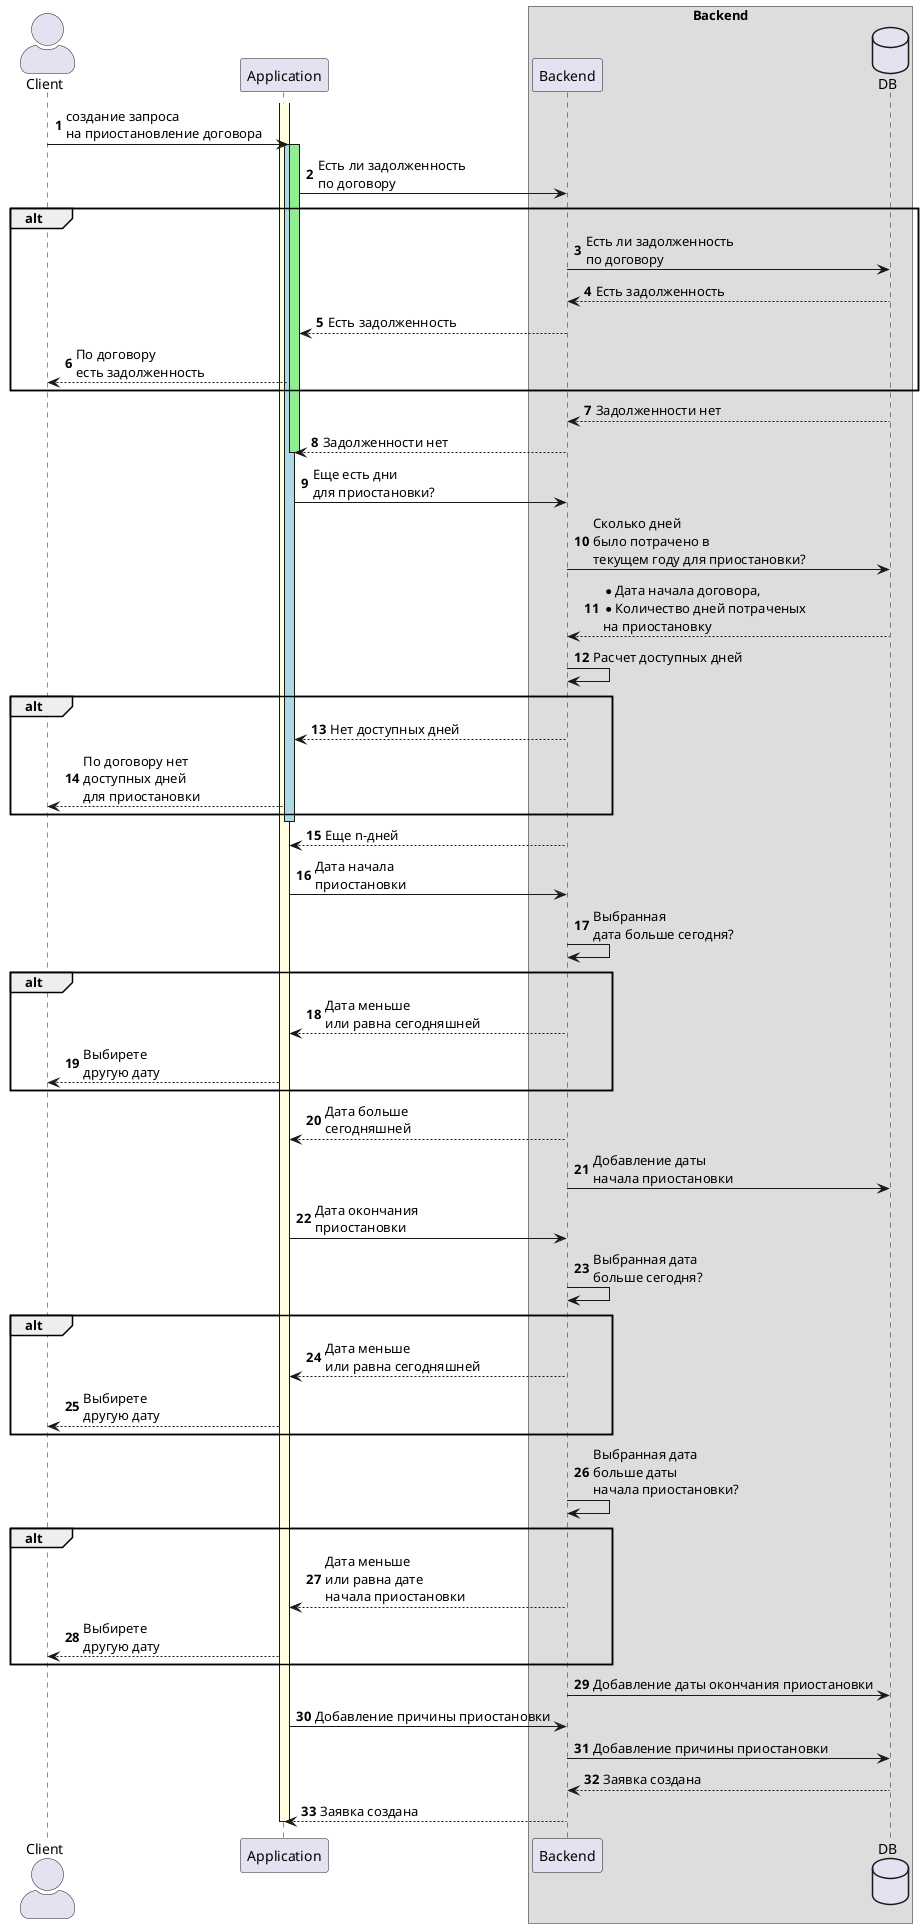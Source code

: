 @startuml
autonumber
skinparam actorStyle awesome
actor Client as cl
participant Application as app

box Backend
participant Backend
database DB as db

activate app #lightyellow
cl->app: создание запроса \nна приостановление договора
    activate app #lightblue
    activate app #lightgreen
app-> Backend : Есть ли задолженность \nпо договору
alt
    Backend->db : Есть ли задолженность \nпо договору
    db-->Backend:Есть задолженность
    Backend-->app:Есть задолженность
    app-->cl: По договору \nесть задолженность
end alt
db-->Backend: Задолженности нет
Backend-->app:Задолженности нет
    deactivate app #lightgreen

app-> Backend : Еще есть дни \nдля приостановки?
Backend->db: Сколько дней \nбыло потрачено в \nтекущем году для приостановки?
db-->Backend: *Дата начала договора, \n*Количество дней потраченых \nна приостановку
Backend->Backend: Расчет доступных дней
alt
    Backend-->app: Нет доступных дней
    app-->cl: По договору нет \nдоступных дней \nдля приостановки
end alt
    deactivate app #lightblue
Backend-->app: Еще n-дней
app-> Backend : Дата начала \nприостановки
Backend->Backend: Выбранная \nдата больше сегодня?
alt
    Backend-->app: Дата меньше \nили равна сегодняшней
    app-->cl: Выбирете \nдругую дату
end alt

Backend-->app: Дата больше \nсегодняшней

Backend->db: Добавление даты \nначала приостановки

app-> Backend : Дата окончания \nприостановки
Backend->Backend: Выбранная дата \nбольше сегодня?
alt
    Backend-->app: Дата меньше \nили равна сегодняшней
    app-->cl: Выбирете \nдругую дату
end alt
Backend->Backend: Выбранная дата \nбольше даты \nначала приостановки?
alt
    Backend-->app: Дата меньше \nили равна дате \nначала приостановки
    app-->cl: Выбирете \nдругую дату
end alt

Backend->db: Добавление даты окончания приостановки
app->Backend: Добавление причины приостановки
Backend->db: Добавление причины приостановки
db-->Backend: Заявка создана
Backend-->app: Заявка создана
deactivate app #lightyellow
@enduml